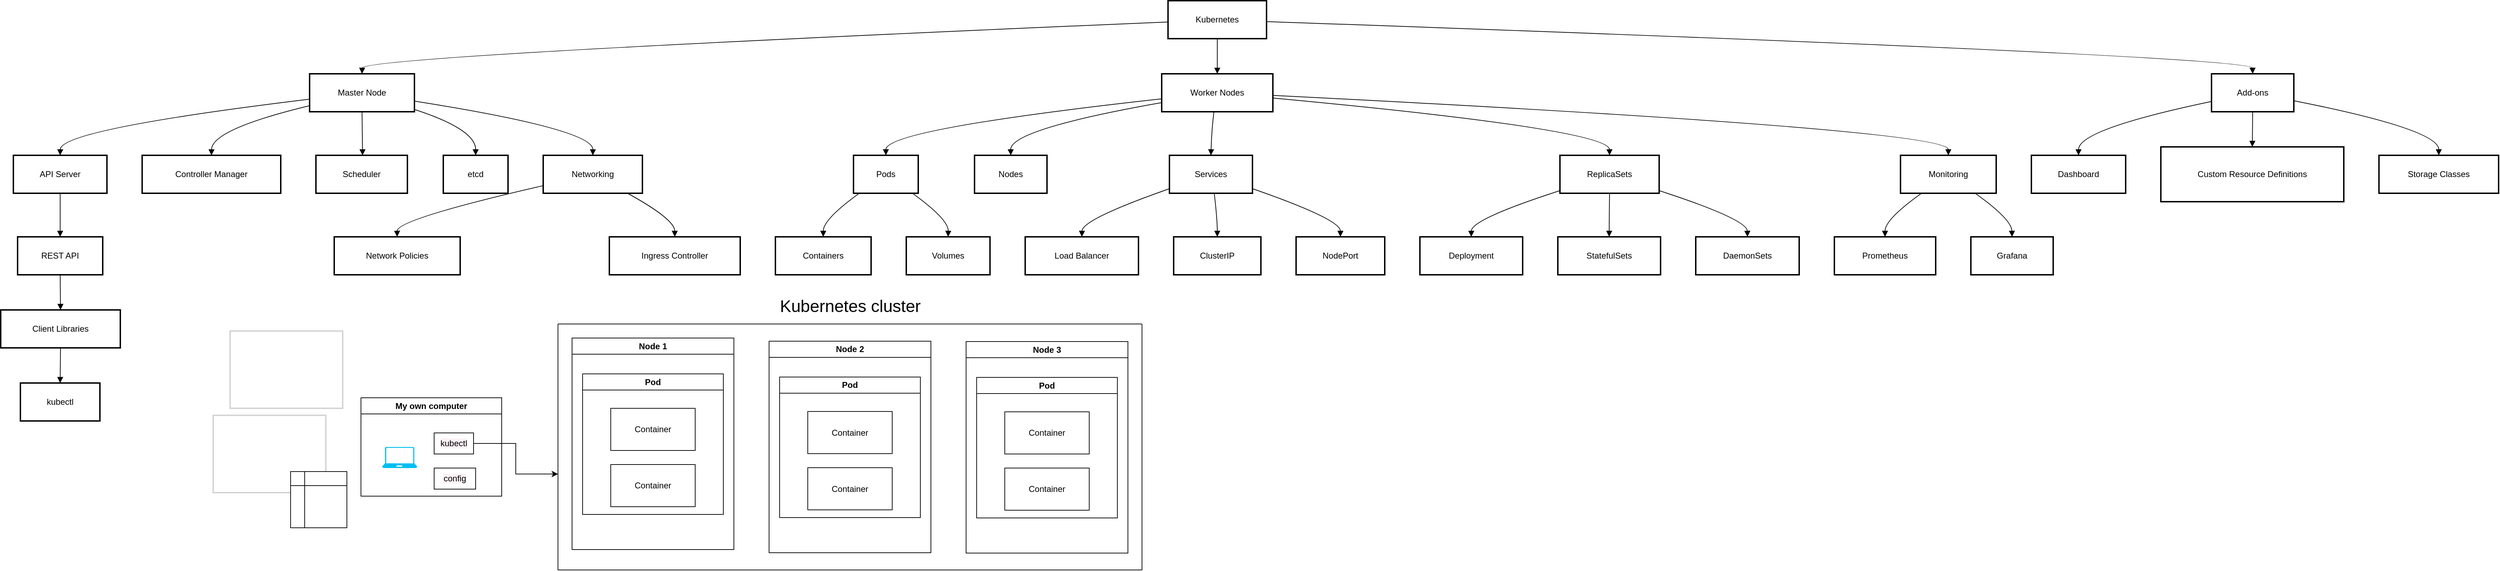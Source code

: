 <mxfile version="27.0.8">
  <diagram name="Seite-1" id="EK2L3uibeBaXruBm2-Xg">
    <mxGraphModel dx="1388" dy="648" grid="1" gridSize="10" guides="1" tooltips="1" connect="1" arrows="1" fold="1" page="1" pageScale="1" pageWidth="827" pageHeight="1169" math="0" shadow="0">
      <root>
        <mxCell id="0" />
        <mxCell id="1" parent="0" />
        <mxCell id="2" value="Kubernetes" style="whiteSpace=wrap;strokeWidth=2;" parent="1" vertex="1">
          <mxGeometry x="1667" y="200" width="140" height="54" as="geometry" />
        </mxCell>
        <mxCell id="3" value="Master Node" style="whiteSpace=wrap;strokeWidth=2;" parent="1" vertex="1">
          <mxGeometry x="447" y="304" width="149" height="54" as="geometry" />
        </mxCell>
        <mxCell id="4" value="Worker Nodes" style="whiteSpace=wrap;strokeWidth=2;" parent="1" vertex="1">
          <mxGeometry x="1658" y="304" width="158" height="54" as="geometry" />
        </mxCell>
        <mxCell id="5" value="API Server" style="whiteSpace=wrap;strokeWidth=2;" parent="1" vertex="1">
          <mxGeometry x="26" y="420" width="133" height="54" as="geometry" />
        </mxCell>
        <mxCell id="6" value="Controller Manager" style="whiteSpace=wrap;strokeWidth=2;" parent="1" vertex="1">
          <mxGeometry x="209" y="420" width="197" height="54" as="geometry" />
        </mxCell>
        <mxCell id="7" value="Scheduler" style="whiteSpace=wrap;strokeWidth=2;" parent="1" vertex="1">
          <mxGeometry x="456" y="420" width="130" height="54" as="geometry" />
        </mxCell>
        <mxCell id="8" value="etcd" style="whiteSpace=wrap;strokeWidth=2;" parent="1" vertex="1">
          <mxGeometry x="637" y="420" width="92" height="54" as="geometry" />
        </mxCell>
        <mxCell id="9" value="Pods" style="whiteSpace=wrap;strokeWidth=2;" parent="1" vertex="1">
          <mxGeometry x="1220" y="420" width="92" height="54" as="geometry" />
        </mxCell>
        <mxCell id="10" value="Nodes" style="whiteSpace=wrap;strokeWidth=2;" parent="1" vertex="1">
          <mxGeometry x="1392" y="420" width="103" height="54" as="geometry" />
        </mxCell>
        <mxCell id="11" value="Services" style="whiteSpace=wrap;strokeWidth=2;" parent="1" vertex="1">
          <mxGeometry x="1669" y="420" width="118" height="54" as="geometry" />
        </mxCell>
        <mxCell id="12" value="ReplicaSets" style="whiteSpace=wrap;strokeWidth=2;" parent="1" vertex="1">
          <mxGeometry x="2224" y="420" width="141" height="54" as="geometry" />
        </mxCell>
        <mxCell id="13" value="Containers" style="whiteSpace=wrap;strokeWidth=2;" parent="1" vertex="1">
          <mxGeometry x="1109" y="536" width="136" height="54" as="geometry" />
        </mxCell>
        <mxCell id="14" value="Volumes" style="whiteSpace=wrap;strokeWidth=2;" parent="1" vertex="1">
          <mxGeometry x="1295" y="536" width="119" height="54" as="geometry" />
        </mxCell>
        <mxCell id="15" value="Load Balancer" style="whiteSpace=wrap;strokeWidth=2;" parent="1" vertex="1">
          <mxGeometry x="1464" y="536" width="161" height="54" as="geometry" />
        </mxCell>
        <mxCell id="16" value="ClusterIP" style="whiteSpace=wrap;strokeWidth=2;" parent="1" vertex="1">
          <mxGeometry x="1675" y="536" width="124" height="54" as="geometry" />
        </mxCell>
        <mxCell id="17" value="NodePort" style="whiteSpace=wrap;strokeWidth=2;" parent="1" vertex="1">
          <mxGeometry x="1849" y="536" width="126" height="54" as="geometry" />
        </mxCell>
        <mxCell id="18" value="Deployment" style="whiteSpace=wrap;strokeWidth=2;" parent="1" vertex="1">
          <mxGeometry x="2025" y="536" width="146" height="54" as="geometry" />
        </mxCell>
        <mxCell id="19" value="StatefulSets" style="whiteSpace=wrap;strokeWidth=2;" parent="1" vertex="1">
          <mxGeometry x="2221" y="536" width="146" height="54" as="geometry" />
        </mxCell>
        <mxCell id="20" value="DaemonSets" style="whiteSpace=wrap;strokeWidth=2;" parent="1" vertex="1">
          <mxGeometry x="2417" y="536" width="147" height="54" as="geometry" />
        </mxCell>
        <mxCell id="21" value="REST API" style="whiteSpace=wrap;strokeWidth=2;" parent="1" vertex="1">
          <mxGeometry x="32" y="536" width="121" height="54" as="geometry" />
        </mxCell>
        <mxCell id="22" value="Client Libraries" style="whiteSpace=wrap;strokeWidth=2;" parent="1" vertex="1">
          <mxGeometry x="8" y="640" width="170" height="54" as="geometry" />
        </mxCell>
        <mxCell id="23" value="kubectl" style="whiteSpace=wrap;strokeWidth=2;" parent="1" vertex="1">
          <mxGeometry x="36" y="744" width="113" height="54" as="geometry" />
        </mxCell>
        <mxCell id="24" value="Networking" style="whiteSpace=wrap;strokeWidth=2;" parent="1" vertex="1">
          <mxGeometry x="779" y="420" width="141" height="54" as="geometry" />
        </mxCell>
        <mxCell id="25" value="Network Policies" style="whiteSpace=wrap;strokeWidth=2;" parent="1" vertex="1">
          <mxGeometry x="482" y="536" width="179" height="54" as="geometry" />
        </mxCell>
        <mxCell id="26" value="Ingress Controller" style="whiteSpace=wrap;strokeWidth=2;" parent="1" vertex="1">
          <mxGeometry x="873" y="536" width="186" height="54" as="geometry" />
        </mxCell>
        <mxCell id="27" value="Monitoring" style="whiteSpace=wrap;strokeWidth=2;" parent="1" vertex="1">
          <mxGeometry x="2708" y="420" width="136" height="54" as="geometry" />
        </mxCell>
        <mxCell id="28" value="Prometheus" style="whiteSpace=wrap;strokeWidth=2;" parent="1" vertex="1">
          <mxGeometry x="2614" y="536" width="144" height="54" as="geometry" />
        </mxCell>
        <mxCell id="29" value="Grafana" style="whiteSpace=wrap;strokeWidth=2;" parent="1" vertex="1">
          <mxGeometry x="2808" y="536" width="117" height="54" as="geometry" />
        </mxCell>
        <mxCell id="30" value="Add-ons" style="whiteSpace=wrap;strokeWidth=2;" parent="1" vertex="1">
          <mxGeometry x="3150" y="304" width="117" height="54" as="geometry" />
        </mxCell>
        <mxCell id="31" value="Dashboard" style="whiteSpace=wrap;strokeWidth=2;" parent="1" vertex="1">
          <mxGeometry x="2894" y="420" width="134" height="54" as="geometry" />
        </mxCell>
        <mxCell id="32" value="Custom Resource Definitions" style="whiteSpace=wrap;strokeWidth=2;" parent="1" vertex="1">
          <mxGeometry x="3078" y="408" width="260" height="78" as="geometry" />
        </mxCell>
        <mxCell id="33" value="Storage Classes" style="whiteSpace=wrap;strokeWidth=2;" parent="1" vertex="1">
          <mxGeometry x="3388" y="420" width="170" height="54" as="geometry" />
        </mxCell>
        <mxCell id="34" value="" style="curved=1;startArrow=none;endArrow=block;exitX=0;exitY=0.56;entryX=0.5;entryY=0;" parent="1" source="2" target="3" edge="1">
          <mxGeometry relative="1" as="geometry">
            <Array as="points">
              <mxPoint x="522" y="279" />
            </Array>
          </mxGeometry>
        </mxCell>
        <mxCell id="35" value="" style="curved=1;startArrow=none;endArrow=block;exitX=0.5;exitY=1;entryX=0.5;entryY=0;" parent="1" source="2" target="4" edge="1">
          <mxGeometry relative="1" as="geometry">
            <Array as="points" />
          </mxGeometry>
        </mxCell>
        <mxCell id="36" value="" style="curved=1;startArrow=none;endArrow=block;exitX=0;exitY=0.67;entryX=0.5;entryY=0;" parent="1" source="3" target="5" edge="1">
          <mxGeometry relative="1" as="geometry">
            <Array as="points">
              <mxPoint x="93" y="383" />
            </Array>
          </mxGeometry>
        </mxCell>
        <mxCell id="37" value="" style="curved=1;startArrow=none;endArrow=block;exitX=0;exitY=0.84;entryX=0.5;entryY=0;" parent="1" source="3" target="6" edge="1">
          <mxGeometry relative="1" as="geometry">
            <Array as="points">
              <mxPoint x="308" y="383" />
            </Array>
          </mxGeometry>
        </mxCell>
        <mxCell id="38" value="" style="curved=1;startArrow=none;endArrow=block;exitX=0.5;exitY=1;entryX=0.51;entryY=0;" parent="1" source="3" target="7" edge="1">
          <mxGeometry relative="1" as="geometry">
            <Array as="points" />
          </mxGeometry>
        </mxCell>
        <mxCell id="39" value="" style="curved=1;startArrow=none;endArrow=block;exitX=1;exitY=0.94;entryX=0.5;entryY=0;" parent="1" source="3" target="8" edge="1">
          <mxGeometry relative="1" as="geometry">
            <Array as="points">
              <mxPoint x="683" y="383" />
            </Array>
          </mxGeometry>
        </mxCell>
        <mxCell id="40" value="" style="curved=1;startArrow=none;endArrow=block;exitX=0;exitY=0.66;entryX=0.5;entryY=0;" parent="1" source="4" target="9" edge="1">
          <mxGeometry relative="1" as="geometry">
            <Array as="points">
              <mxPoint x="1266" y="383" />
            </Array>
          </mxGeometry>
        </mxCell>
        <mxCell id="41" value="" style="curved=1;startArrow=none;endArrow=block;exitX=0;exitY=0.76;entryX=0.5;entryY=0;" parent="1" source="4" target="10" edge="1">
          <mxGeometry relative="1" as="geometry">
            <Array as="points">
              <mxPoint x="1443" y="383" />
            </Array>
          </mxGeometry>
        </mxCell>
        <mxCell id="42" value="" style="curved=1;startArrow=none;endArrow=block;exitX=0.47;exitY=1;entryX=0.5;entryY=0;" parent="1" source="4" target="11" edge="1">
          <mxGeometry relative="1" as="geometry">
            <Array as="points">
              <mxPoint x="1729" y="383" />
            </Array>
          </mxGeometry>
        </mxCell>
        <mxCell id="43" value="" style="curved=1;startArrow=none;endArrow=block;exitX=1;exitY=0.64;entryX=0.5;entryY=0;" parent="1" source="4" target="12" edge="1">
          <mxGeometry relative="1" as="geometry">
            <Array as="points">
              <mxPoint x="2294" y="383" />
            </Array>
          </mxGeometry>
        </mxCell>
        <mxCell id="44" value="" style="curved=1;startArrow=none;endArrow=block;exitX=0.09;exitY=1;entryX=0.5;entryY=0;" parent="1" source="9" target="13" edge="1">
          <mxGeometry relative="1" as="geometry">
            <Array as="points">
              <mxPoint x="1177" y="511" />
            </Array>
          </mxGeometry>
        </mxCell>
        <mxCell id="45" value="" style="curved=1;startArrow=none;endArrow=block;exitX=0.91;exitY=1;entryX=0.5;entryY=0;" parent="1" source="9" target="14" edge="1">
          <mxGeometry relative="1" as="geometry">
            <Array as="points">
              <mxPoint x="1355" y="511" />
            </Array>
          </mxGeometry>
        </mxCell>
        <mxCell id="46" value="" style="curved=1;startArrow=none;endArrow=block;exitX=0;exitY=0.88;entryX=0.5;entryY=0;" parent="1" source="11" target="15" edge="1">
          <mxGeometry relative="1" as="geometry">
            <Array as="points">
              <mxPoint x="1545" y="511" />
            </Array>
          </mxGeometry>
        </mxCell>
        <mxCell id="47" value="" style="curved=1;startArrow=none;endArrow=block;exitX=0.54;exitY=1;entryX=0.5;entryY=0;" parent="1" source="11" target="16" edge="1">
          <mxGeometry relative="1" as="geometry">
            <Array as="points">
              <mxPoint x="1737" y="511" />
            </Array>
          </mxGeometry>
        </mxCell>
        <mxCell id="48" value="" style="curved=1;startArrow=none;endArrow=block;exitX=1;exitY=0.88;entryX=0.5;entryY=0;" parent="1" source="11" target="17" edge="1">
          <mxGeometry relative="1" as="geometry">
            <Array as="points">
              <mxPoint x="1912" y="511" />
            </Array>
          </mxGeometry>
        </mxCell>
        <mxCell id="49" value="" style="curved=1;startArrow=none;endArrow=block;exitX=0;exitY=0.93;entryX=0.5;entryY=0;" parent="1" source="12" target="18" edge="1">
          <mxGeometry relative="1" as="geometry">
            <Array as="points">
              <mxPoint x="2098" y="511" />
            </Array>
          </mxGeometry>
        </mxCell>
        <mxCell id="50" value="" style="curved=1;startArrow=none;endArrow=block;exitX=0.5;exitY=1;entryX=0.5;entryY=0;" parent="1" source="12" target="19" edge="1">
          <mxGeometry relative="1" as="geometry">
            <Array as="points">
              <mxPoint x="2294" y="511" />
            </Array>
          </mxGeometry>
        </mxCell>
        <mxCell id="51" value="" style="curved=1;startArrow=none;endArrow=block;exitX=1;exitY=0.93;entryX=0.5;entryY=0;" parent="1" source="12" target="20" edge="1">
          <mxGeometry relative="1" as="geometry">
            <Array as="points">
              <mxPoint x="2490" y="511" />
            </Array>
          </mxGeometry>
        </mxCell>
        <mxCell id="52" value="" style="curved=1;startArrow=none;endArrow=block;exitX=0.5;exitY=1;entryX=0.5;entryY=0;" parent="1" source="5" target="21" edge="1">
          <mxGeometry relative="1" as="geometry">
            <Array as="points" />
          </mxGeometry>
        </mxCell>
        <mxCell id="53" value="" style="curved=1;startArrow=none;endArrow=block;exitX=0.5;exitY=1;entryX=0.5;entryY=0;" parent="1" source="21" target="22" edge="1">
          <mxGeometry relative="1" as="geometry">
            <Array as="points" />
          </mxGeometry>
        </mxCell>
        <mxCell id="54" value="" style="curved=1;startArrow=none;endArrow=block;exitX=0.5;exitY=1;entryX=0.5;entryY=0;" parent="1" source="22" target="23" edge="1">
          <mxGeometry relative="1" as="geometry">
            <Array as="points" />
          </mxGeometry>
        </mxCell>
        <mxCell id="55" value="" style="curved=1;startArrow=none;endArrow=block;exitX=1;exitY=0.72;entryX=0.5;entryY=0;" parent="1" source="3" target="24" edge="1">
          <mxGeometry relative="1" as="geometry">
            <Array as="points">
              <mxPoint x="850" y="383" />
            </Array>
          </mxGeometry>
        </mxCell>
        <mxCell id="56" value="" style="curved=1;startArrow=none;endArrow=block;exitX=0;exitY=0.8;entryX=0.5;entryY=0;" parent="1" source="24" target="25" edge="1">
          <mxGeometry relative="1" as="geometry">
            <Array as="points">
              <mxPoint x="571" y="511" />
            </Array>
          </mxGeometry>
        </mxCell>
        <mxCell id="57" value="" style="curved=1;startArrow=none;endArrow=block;exitX=0.85;exitY=1;entryX=0.5;entryY=0;" parent="1" source="24" target="26" edge="1">
          <mxGeometry relative="1" as="geometry">
            <Array as="points">
              <mxPoint x="966" y="511" />
            </Array>
          </mxGeometry>
        </mxCell>
        <mxCell id="58" value="" style="curved=1;startArrow=none;endArrow=block;exitX=1;exitY=0.57;entryX=0.5;entryY=0;" parent="1" source="4" target="27" edge="1">
          <mxGeometry relative="1" as="geometry">
            <Array as="points">
              <mxPoint x="2776" y="383" />
            </Array>
          </mxGeometry>
        </mxCell>
        <mxCell id="59" value="" style="curved=1;startArrow=none;endArrow=block;exitX=0.22;exitY=1;entryX=0.5;entryY=0;" parent="1" source="27" target="28" edge="1">
          <mxGeometry relative="1" as="geometry">
            <Array as="points">
              <mxPoint x="2686" y="511" />
            </Array>
          </mxGeometry>
        </mxCell>
        <mxCell id="60" value="" style="curved=1;startArrow=none;endArrow=block;exitX=0.78;exitY=1;entryX=0.5;entryY=0;" parent="1" source="27" target="29" edge="1">
          <mxGeometry relative="1" as="geometry">
            <Array as="points">
              <mxPoint x="2866" y="511" />
            </Array>
          </mxGeometry>
        </mxCell>
        <mxCell id="61" value="" style="curved=1;startArrow=none;endArrow=block;exitX=1;exitY=0.55;entryX=0.5;entryY=0;" parent="1" source="2" target="30" edge="1">
          <mxGeometry relative="1" as="geometry">
            <Array as="points">
              <mxPoint x="3208" y="279" />
            </Array>
          </mxGeometry>
        </mxCell>
        <mxCell id="62" value="" style="curved=1;startArrow=none;endArrow=block;exitX=0;exitY=0.73;entryX=0.5;entryY=0;" parent="1" source="30" target="31" edge="1">
          <mxGeometry relative="1" as="geometry">
            <Array as="points">
              <mxPoint x="2961" y="383" />
            </Array>
          </mxGeometry>
        </mxCell>
        <mxCell id="63" value="" style="curved=1;startArrow=none;endArrow=block;exitX=0.5;exitY=1;entryX=0.5;entryY=0;" parent="1" source="30" target="32" edge="1">
          <mxGeometry relative="1" as="geometry">
            <Array as="points" />
          </mxGeometry>
        </mxCell>
        <mxCell id="64" value="" style="curved=1;startArrow=none;endArrow=block;exitX=1;exitY=0.71;entryX=0.5;entryY=0;" parent="1" source="30" target="33" edge="1">
          <mxGeometry relative="1" as="geometry">
            <Array as="points">
              <mxPoint x="3473" y="383" />
            </Array>
          </mxGeometry>
        </mxCell>
        <mxCell id="PF-AZvKPsO_e9bYHpn-a-70" value="" style="rounded=0;whiteSpace=wrap;html=1;fillColor=none;strokeColor=#d3d3d3;strokeWidth=2;align=left;" vertex="1" parent="1">
          <mxGeometry x="310" y="790" width="160" height="110" as="geometry" />
        </mxCell>
        <mxCell id="PF-AZvKPsO_e9bYHpn-a-71" value="" style="rounded=0;whiteSpace=wrap;html=1;fillColor=none;strokeColor=#d3d3d3;strokeWidth=2;" vertex="1" parent="1">
          <mxGeometry x="334" y="670" width="160" height="110" as="geometry" />
        </mxCell>
        <mxCell id="PF-AZvKPsO_e9bYHpn-a-72" value="" style="shape=internalStorage;whiteSpace=wrap;html=1;backgroundOutline=1;" vertex="1" parent="1">
          <mxGeometry x="420" y="870" width="80" height="80" as="geometry" />
        </mxCell>
        <mxCell id="PF-AZvKPsO_e9bYHpn-a-73" value="My own computer" style="swimlane;whiteSpace=wrap;html=1;" vertex="1" parent="1">
          <mxGeometry x="520" y="765" width="200" height="140" as="geometry" />
        </mxCell>
        <mxCell id="PF-AZvKPsO_e9bYHpn-a-65" value="" style="verticalLabelPosition=bottom;html=1;verticalAlign=top;align=center;strokeColor=none;fillColor=#00BEF2;shape=mxgraph.azure.laptop;pointerEvents=1;" vertex="1" parent="PF-AZvKPsO_e9bYHpn-a-73">
          <mxGeometry x="30" y="70" width="50" height="30" as="geometry" />
        </mxCell>
        <mxCell id="PF-AZvKPsO_e9bYHpn-a-66" value="&lt;span class=&quot;notion-enable-hover&quot; data-token-index=&quot;0&quot; style=&quot;background:rgba(252, 241, 246, 1);isolation:auto&quot;&gt;kubectl&lt;/span&gt;" style="rounded=0;whiteSpace=wrap;html=1;" vertex="1" parent="PF-AZvKPsO_e9bYHpn-a-73">
          <mxGeometry x="104" y="50" width="56" height="30" as="geometry" />
        </mxCell>
        <mxCell id="PF-AZvKPsO_e9bYHpn-a-67" value="&lt;span class=&quot;notion-enable-hover&quot; data-token-index=&quot;0&quot; style=&quot;background: rgb(252, 241, 246); isolation: auto;&quot;&gt;config&lt;/span&gt;" style="rounded=0;whiteSpace=wrap;html=1;" vertex="1" parent="PF-AZvKPsO_e9bYHpn-a-73">
          <mxGeometry x="104" y="100" width="59" height="30" as="geometry" />
        </mxCell>
        <mxCell id="PF-AZvKPsO_e9bYHpn-a-75" value="Node 1" style="swimlane;whiteSpace=wrap;html=1;" vertex="1" parent="1">
          <mxGeometry x="820" y="680" width="230" height="301" as="geometry" />
        </mxCell>
        <mxCell id="PF-AZvKPsO_e9bYHpn-a-79" value="Pod" style="swimlane;whiteSpace=wrap;html=1;" vertex="1" parent="PF-AZvKPsO_e9bYHpn-a-75">
          <mxGeometry x="15" y="51" width="200" height="200" as="geometry" />
        </mxCell>
        <mxCell id="PF-AZvKPsO_e9bYHpn-a-80" value="Container" style="rounded=0;whiteSpace=wrap;html=1;" vertex="1" parent="PF-AZvKPsO_e9bYHpn-a-79">
          <mxGeometry x="40" y="49" width="120" height="60" as="geometry" />
        </mxCell>
        <mxCell id="PF-AZvKPsO_e9bYHpn-a-81" value="Container" style="rounded=0;whiteSpace=wrap;html=1;" vertex="1" parent="PF-AZvKPsO_e9bYHpn-a-79">
          <mxGeometry x="40" y="129" width="120" height="60" as="geometry" />
        </mxCell>
        <mxCell id="PF-AZvKPsO_e9bYHpn-a-82" value="" style="swimlane;startSize=0;" vertex="1" parent="1">
          <mxGeometry x="800" y="660" width="830" height="350" as="geometry" />
        </mxCell>
        <mxCell id="PF-AZvKPsO_e9bYHpn-a-84" value="Node 2" style="swimlane;whiteSpace=wrap;html=1;" vertex="1" parent="PF-AZvKPsO_e9bYHpn-a-82">
          <mxGeometry x="300" y="24.5" width="230" height="301" as="geometry" />
        </mxCell>
        <mxCell id="PF-AZvKPsO_e9bYHpn-a-85" value="Pod" style="swimlane;whiteSpace=wrap;html=1;" vertex="1" parent="PF-AZvKPsO_e9bYHpn-a-84">
          <mxGeometry x="15" y="51" width="200" height="200" as="geometry" />
        </mxCell>
        <mxCell id="PF-AZvKPsO_e9bYHpn-a-86" value="Container" style="rounded=0;whiteSpace=wrap;html=1;" vertex="1" parent="PF-AZvKPsO_e9bYHpn-a-85">
          <mxGeometry x="40" y="49" width="120" height="60" as="geometry" />
        </mxCell>
        <mxCell id="PF-AZvKPsO_e9bYHpn-a-87" value="Container" style="rounded=0;whiteSpace=wrap;html=1;" vertex="1" parent="PF-AZvKPsO_e9bYHpn-a-85">
          <mxGeometry x="40" y="129" width="120" height="60" as="geometry" />
        </mxCell>
        <mxCell id="PF-AZvKPsO_e9bYHpn-a-88" value="Node 3" style="swimlane;whiteSpace=wrap;html=1;" vertex="1" parent="PF-AZvKPsO_e9bYHpn-a-82">
          <mxGeometry x="580" y="25" width="230" height="301" as="geometry" />
        </mxCell>
        <mxCell id="PF-AZvKPsO_e9bYHpn-a-89" value="Pod" style="swimlane;whiteSpace=wrap;html=1;" vertex="1" parent="PF-AZvKPsO_e9bYHpn-a-88">
          <mxGeometry x="15" y="51" width="200" height="200" as="geometry" />
        </mxCell>
        <mxCell id="PF-AZvKPsO_e9bYHpn-a-90" value="Container" style="rounded=0;whiteSpace=wrap;html=1;" vertex="1" parent="PF-AZvKPsO_e9bYHpn-a-89">
          <mxGeometry x="40" y="49" width="120" height="60" as="geometry" />
        </mxCell>
        <mxCell id="PF-AZvKPsO_e9bYHpn-a-91" value="Container" style="rounded=0;whiteSpace=wrap;html=1;" vertex="1" parent="PF-AZvKPsO_e9bYHpn-a-89">
          <mxGeometry x="40" y="129" width="120" height="60" as="geometry" />
        </mxCell>
        <mxCell id="PF-AZvKPsO_e9bYHpn-a-83" value="&lt;font style=&quot;font-size: 24px;&quot;&gt;Kubernetes cluster&lt;/font&gt;" style="text;html=1;align=center;verticalAlign=middle;whiteSpace=wrap;rounded=0;" vertex="1" parent="1">
          <mxGeometry x="1109" y="620" width="213" height="30" as="geometry" />
        </mxCell>
        <mxCell id="PF-AZvKPsO_e9bYHpn-a-92" style="edgeStyle=orthogonalEdgeStyle;rounded=0;orthogonalLoop=1;jettySize=auto;html=1;exitX=1;exitY=0.5;exitDx=0;exitDy=0;entryX=0;entryY=0.61;entryDx=0;entryDy=0;entryPerimeter=0;" edge="1" parent="1" source="PF-AZvKPsO_e9bYHpn-a-66" target="PF-AZvKPsO_e9bYHpn-a-82">
          <mxGeometry relative="1" as="geometry" />
        </mxCell>
      </root>
    </mxGraphModel>
  </diagram>
</mxfile>
